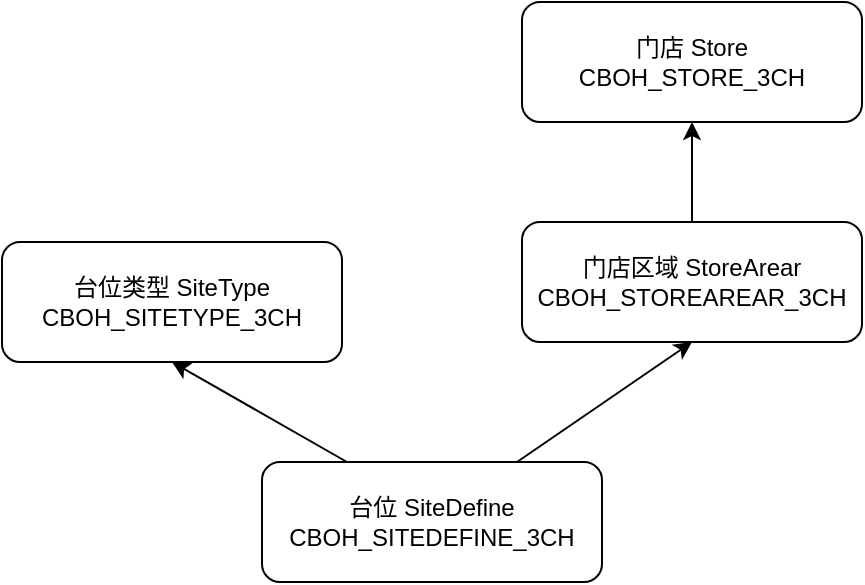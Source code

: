 <mxfile version="13.1.5" type="github">
  <diagram id="D-8b82lZ98Zdsva_pA4C" name="Page-1">
    <mxGraphModel dx="892" dy="498" grid="1" gridSize="10" guides="1" tooltips="1" connect="1" arrows="1" fold="1" page="1" pageScale="1" pageWidth="827" pageHeight="1169" math="0" shadow="0">
      <root>
        <mxCell id="0" />
        <mxCell id="1" parent="0" />
        <mxCell id="BFcisRDphB1Nsh7uFnrR-1" value="门店 Store&lt;br&gt;CBOH_STORE_3CH" style="rounded=1;whiteSpace=wrap;html=1;" vertex="1" parent="1">
          <mxGeometry x="350" y="40" width="170" height="60" as="geometry" />
        </mxCell>
        <mxCell id="BFcisRDphB1Nsh7uFnrR-5" value="" style="edgeStyle=orthogonalEdgeStyle;rounded=0;orthogonalLoop=1;jettySize=auto;html=1;" edge="1" parent="1" source="BFcisRDphB1Nsh7uFnrR-2" target="BFcisRDphB1Nsh7uFnrR-1">
          <mxGeometry relative="1" as="geometry" />
        </mxCell>
        <mxCell id="BFcisRDphB1Nsh7uFnrR-2" value="门店区域 StoreArear&lt;br&gt;CBOH_STOREAREAR_3CH" style="rounded=1;whiteSpace=wrap;html=1;" vertex="1" parent="1">
          <mxGeometry x="350" y="150" width="170" height="60" as="geometry" />
        </mxCell>
        <mxCell id="BFcisRDphB1Nsh7uFnrR-6" value="台位 SiteDefine&lt;br&gt;CBOH_SITEDEFINE_3CH" style="rounded=1;whiteSpace=wrap;html=1;" vertex="1" parent="1">
          <mxGeometry x="220" y="270" width="170" height="60" as="geometry" />
        </mxCell>
        <mxCell id="BFcisRDphB1Nsh7uFnrR-7" value="台位类型 SiteType&lt;br&gt;CBOH_SITETYPE_3CH" style="rounded=1;whiteSpace=wrap;html=1;" vertex="1" parent="1">
          <mxGeometry x="90" y="160" width="170" height="60" as="geometry" />
        </mxCell>
        <mxCell id="BFcisRDphB1Nsh7uFnrR-10" value="" style="endArrow=classic;html=1;exitX=0.75;exitY=0;exitDx=0;exitDy=0;entryX=0.5;entryY=1;entryDx=0;entryDy=0;" edge="1" parent="1" source="BFcisRDphB1Nsh7uFnrR-6" target="BFcisRDphB1Nsh7uFnrR-2">
          <mxGeometry width="50" height="50" relative="1" as="geometry">
            <mxPoint x="390" y="290" as="sourcePoint" />
            <mxPoint x="440" y="240" as="targetPoint" />
          </mxGeometry>
        </mxCell>
        <mxCell id="BFcisRDphB1Nsh7uFnrR-11" value="" style="endArrow=classic;html=1;entryX=0.5;entryY=1;entryDx=0;entryDy=0;exitX=0.25;exitY=0;exitDx=0;exitDy=0;" edge="1" parent="1" source="BFcisRDphB1Nsh7uFnrR-6" target="BFcisRDphB1Nsh7uFnrR-7">
          <mxGeometry width="50" height="50" relative="1" as="geometry">
            <mxPoint x="390" y="290" as="sourcePoint" />
            <mxPoint x="440" y="240" as="targetPoint" />
          </mxGeometry>
        </mxCell>
      </root>
    </mxGraphModel>
  </diagram>
</mxfile>
